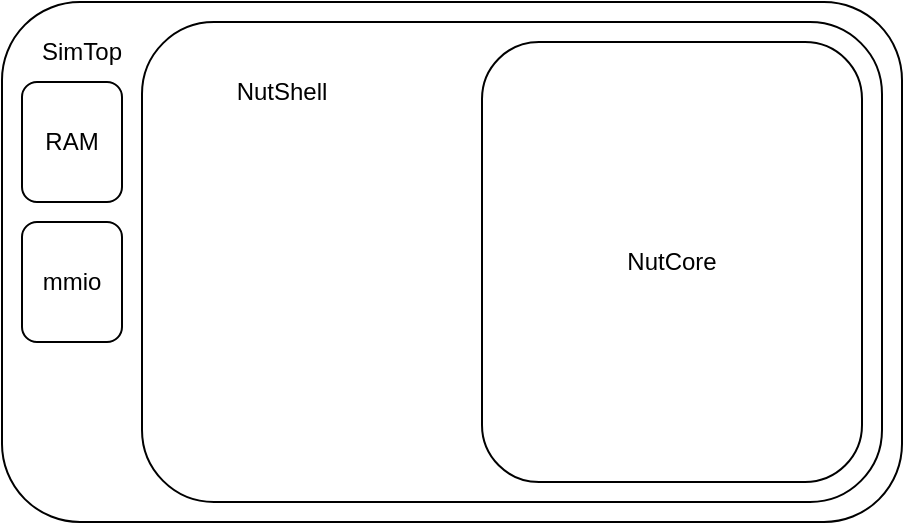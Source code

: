 <mxfile version="23.1.5" type="github">
  <diagram name="Page-1" id="ys6BhgE1m9o0-DdgLBB3">
    <mxGraphModel dx="648" dy="346" grid="1" gridSize="10" guides="1" tooltips="1" connect="1" arrows="1" fold="1" page="1" pageScale="1" pageWidth="827" pageHeight="1169" math="0" shadow="0">
      <root>
        <mxCell id="0" />
        <mxCell id="1" parent="0" />
        <mxCell id="pj7TBgmdTwbTagmpTVOs-1" value="" style="rounded=1;whiteSpace=wrap;html=1;" vertex="1" parent="1">
          <mxGeometry x="60" y="40" width="450" height="260" as="geometry" />
        </mxCell>
        <mxCell id="pj7TBgmdTwbTagmpTVOs-5" value="" style="rounded=1;whiteSpace=wrap;html=1;" vertex="1" parent="1">
          <mxGeometry x="130" y="50" width="370" height="240" as="geometry" />
        </mxCell>
        <mxCell id="pj7TBgmdTwbTagmpTVOs-6" value="RAM" style="rounded=1;whiteSpace=wrap;html=1;" vertex="1" parent="1">
          <mxGeometry x="70" y="80" width="50" height="60" as="geometry" />
        </mxCell>
        <mxCell id="pj7TBgmdTwbTagmpTVOs-7" value="mmio" style="rounded=1;whiteSpace=wrap;html=1;" vertex="1" parent="1">
          <mxGeometry x="70" y="150" width="50" height="60" as="geometry" />
        </mxCell>
        <mxCell id="pj7TBgmdTwbTagmpTVOs-8" value="SimTop" style="text;strokeColor=none;align=center;fillColor=none;html=1;verticalAlign=middle;whiteSpace=wrap;rounded=0;" vertex="1" parent="1">
          <mxGeometry x="70" y="50" width="60" height="30" as="geometry" />
        </mxCell>
        <mxCell id="pj7TBgmdTwbTagmpTVOs-10" value="NutShell" style="text;strokeColor=none;align=center;fillColor=none;html=1;verticalAlign=middle;whiteSpace=wrap;rounded=0;" vertex="1" parent="1">
          <mxGeometry x="170" y="70" width="60" height="30" as="geometry" />
        </mxCell>
        <mxCell id="pj7TBgmdTwbTagmpTVOs-11" value="NutCore" style="rounded=1;whiteSpace=wrap;html=1;" vertex="1" parent="1">
          <mxGeometry x="300" y="60" width="190" height="220" as="geometry" />
        </mxCell>
      </root>
    </mxGraphModel>
  </diagram>
</mxfile>
